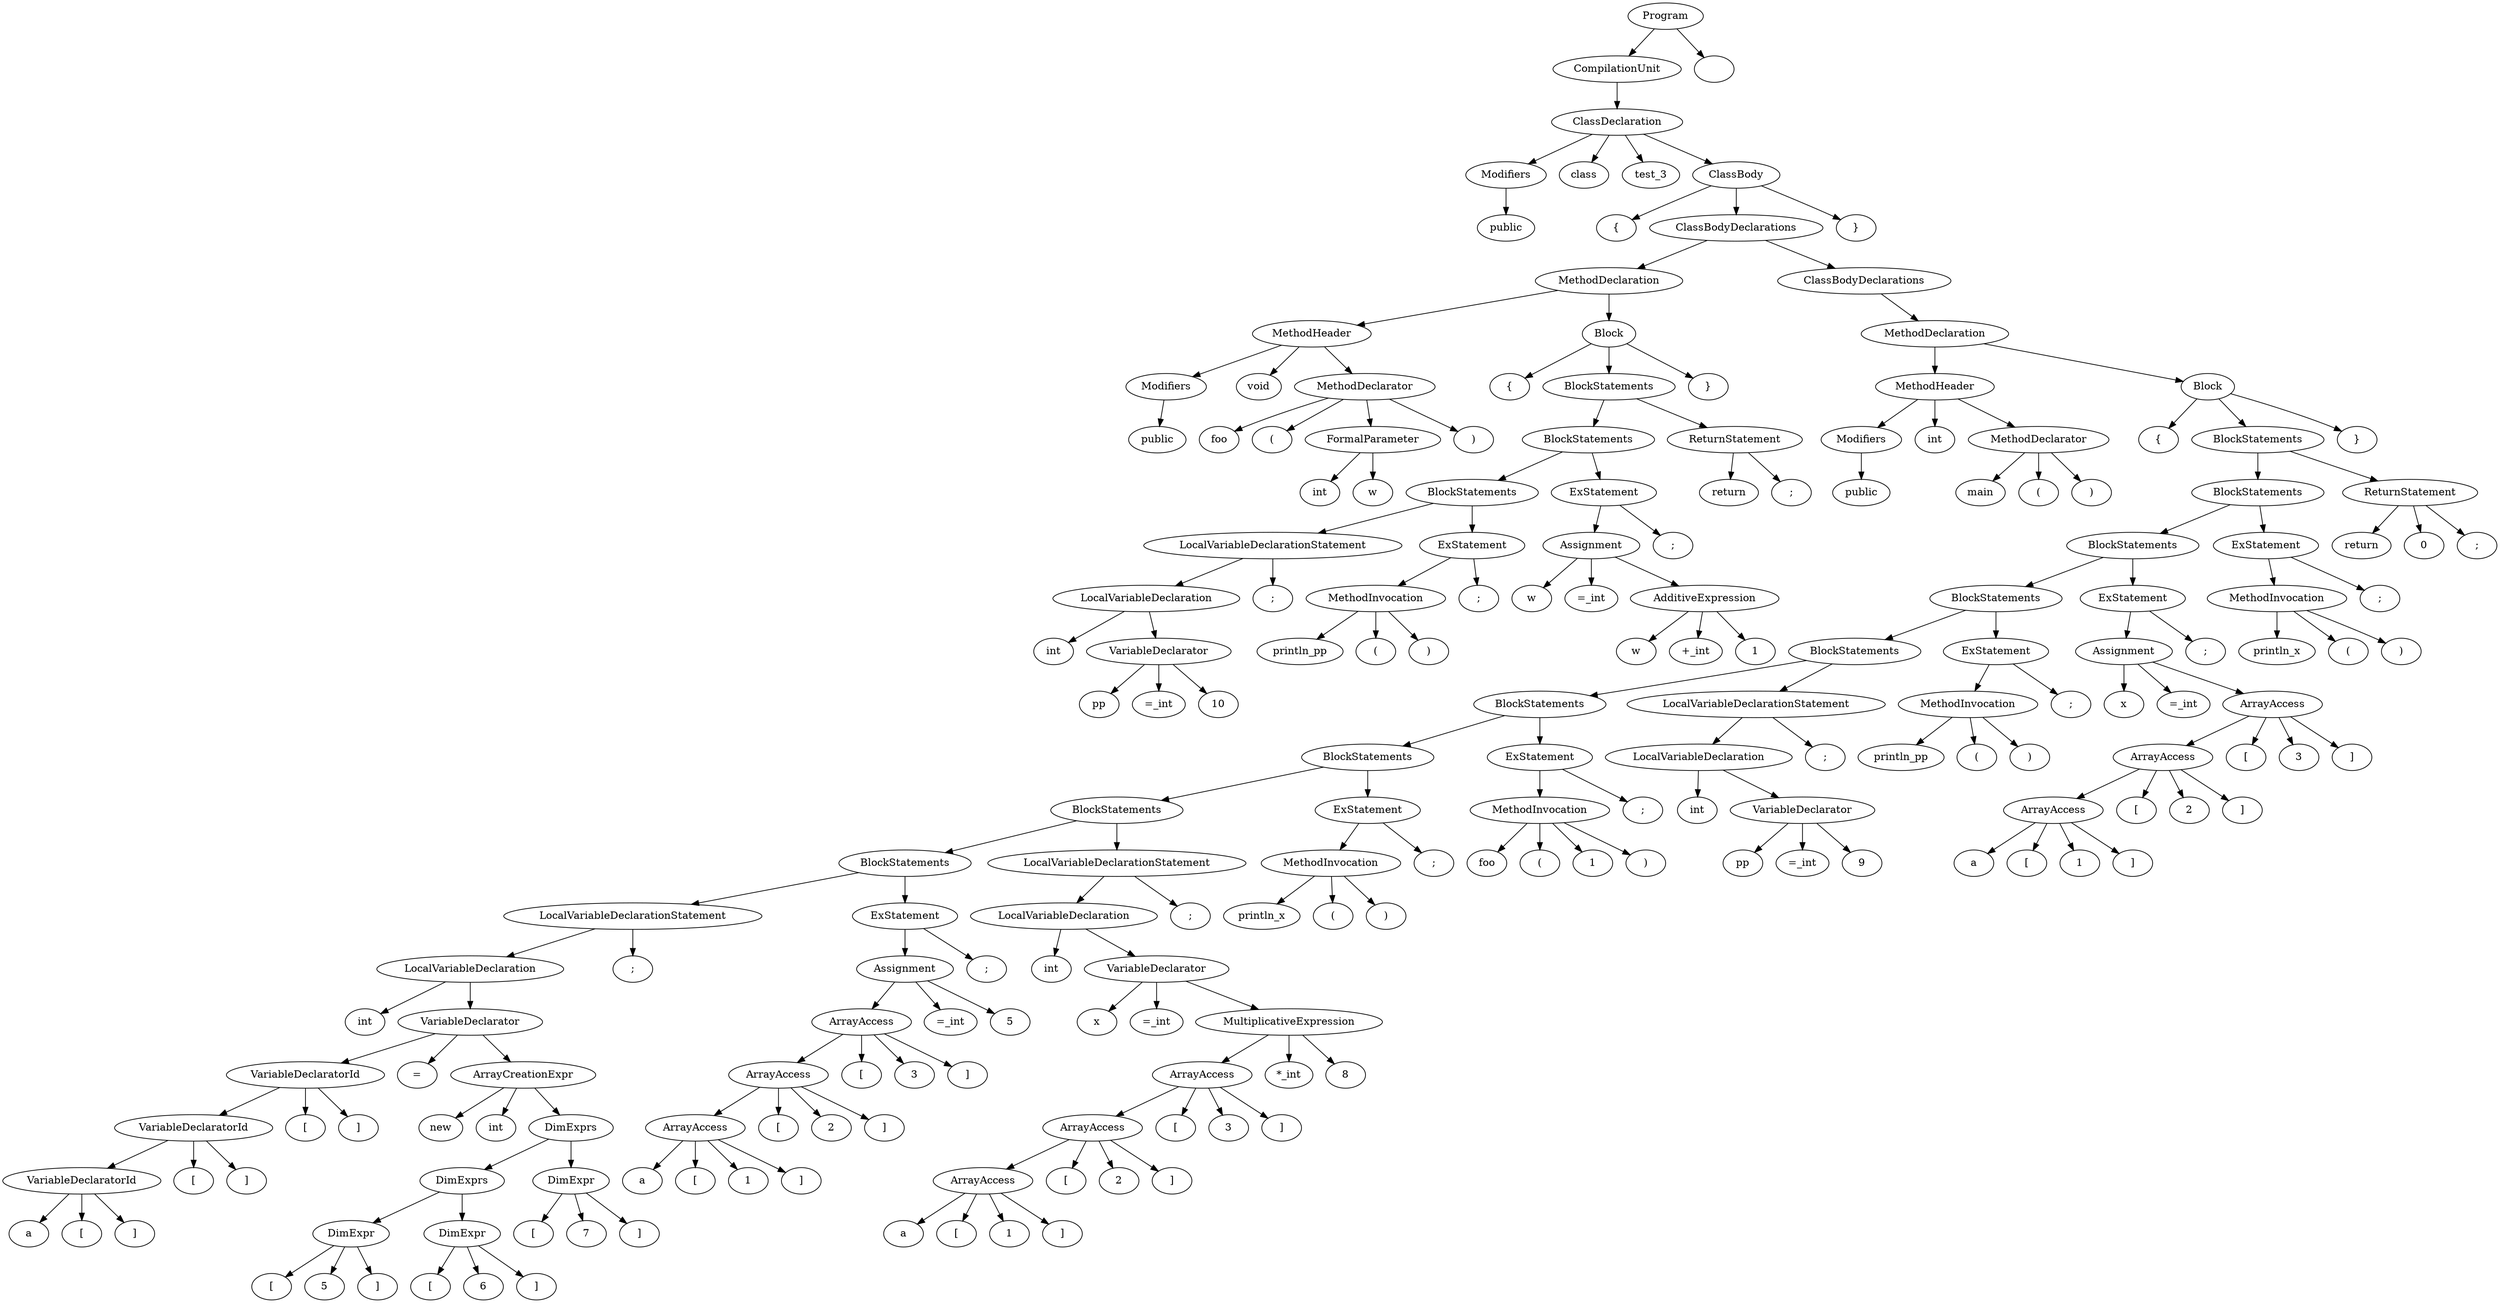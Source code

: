digraph G {
n1 [label="public"]
n2 [label="Modifiers"]
n2->n1;
n3 [label="class"]
n4 [label="test_3"]
n5 [label="{"]
n6 [label="public"]
n7 [label="Modifiers"]
n7->n6;
n8 [label="void"]
n9 [label="foo"]
n10 [label="("]
n11 [label="int"]
n12 [label="w"]
n13 [label="FormalParameter"]
n13->n12;
n13->n11;
n14 [label=")"]
n15 [label="MethodDeclarator"]
n15->n14;
n15->n13;
n15->n10;
n15->n9;
n16 [label="MethodHeader"]
n16->n15;
n16->n8;
n16->n7;
n17 [label="{"]
n18 [label="int"]
n19 [label="pp"]
n20 [label="=_int"]
n21 [label="10"]
n22 [label="VariableDeclarator"]
n22->n21;
n22->n20;
n22->n19;
n23 [label="LocalVariableDeclaration"]
n23->n22;
n23->n18;
n24 [label=";"]
n25 [label="LocalVariableDeclarationStatement"]
n25->n24;
n25->n23;
n26 [label="println_pp"]
n27 [label="("]
n28 [label=")"]
n29 [label="MethodInvocation"]
n29->n28;
n29->n27;
n29->n26;
n30 [label=";"]
n31 [label="ExStatement"]
n31->n30;
n31->n29;
n32 [label="BlockStatements"]
n32->n31;
n32->n25;
n33 [label="w"]
n34 [label="=_int"]
n35 [label="w"]
n36 [label="+_int"]
n37 [label="1"]
n38 [label="AdditiveExpression"]
n38->n37;
n38->n36;
n38->n35;
n39 [label="Assignment"]
n39->n38;
n39->n34;
n39->n33;
n40 [label=";"]
n41 [label="ExStatement"]
n41->n40;
n41->n39;
n42 [label="BlockStatements"]
n42->n41;
n42->n32;
n43 [label="return"]
n44 [label=";"]
n45 [label="ReturnStatement"]
n45->n44;
n45->n43;
n46 [label="BlockStatements"]
n46->n45;
n46->n42;
n47 [label="}"]
n48 [label="Block"]
n48->n47;
n48->n46;
n48->n17;
n49 [label="MethodDeclaration"]
n49->n48;
n49->n16;
n50 [label="public"]
n51 [label="Modifiers"]
n51->n50;
n52 [label="int"]
n53 [label="main"]
n54 [label="("]
n55 [label=")"]
n56 [label="MethodDeclarator"]
n56->n55;
n56->n54;
n56->n53;
n57 [label="MethodHeader"]
n57->n56;
n57->n52;
n57->n51;
n58 [label="{"]
n59 [label="int"]
n60 [label="a"]
n61 [label="["]
n62 [label="]"]
n63 [label="VariableDeclaratorId"]
n63->n62;
n63->n61;
n63->n60;
n64 [label="["]
n65 [label="]"]
n66 [label="VariableDeclaratorId"]
n66->n65;
n66->n64;
n66->n63;
n67 [label="["]
n68 [label="]"]
n69 [label="VariableDeclaratorId"]
n69->n68;
n69->n67;
n69->n66;
n70 [label="="]
n71 [label="new"]
n72 [label="int"]
n73 [label="["]
n74 [label="5"]
n75 [label="]"]
n76 [label="DimExpr"]
n76->n75;
n76->n74;
n76->n73;
n77 [label="["]
n78 [label="6"]
n79 [label="]"]
n80 [label="DimExpr"]
n80->n79;
n80->n78;
n80->n77;
n81 [label="DimExprs"]
n81->n80;
n81->n76;
n82 [label="["]
n83 [label="7"]
n84 [label="]"]
n85 [label="DimExpr"]
n85->n84;
n85->n83;
n85->n82;
n86 [label="DimExprs"]
n86->n85;
n86->n81;
n87 [label="ArrayCreationExpr"]
n87->n86;
n87->n72;
n87->n71;
n88 [label="VariableDeclarator"]
n88->n87;
n88->n70;
n88->n69;
n89 [label="LocalVariableDeclaration"]
n89->n88;
n89->n59;
n90 [label=";"]
n91 [label="LocalVariableDeclarationStatement"]
n91->n90;
n91->n89;
n92 [label="a"]
n93 [label="["]
n94 [label="1"]
n95 [label="]"]
n96 [label="ArrayAccess"]
n96->n95;
n96->n94;
n96->n93;
n96->n92;
n97 [label="["]
n98 [label="2"]
n99 [label="]"]
n100 [label="ArrayAccess"]
n100->n99;
n100->n98;
n100->n97;
n100->n96;
n101 [label="["]
n102 [label="3"]
n103 [label="]"]
n104 [label="ArrayAccess"]
n104->n103;
n104->n102;
n104->n101;
n104->n100;
n105 [label="=_int"]
n106 [label="5"]
n107 [label="Assignment"]
n107->n106;
n107->n105;
n107->n104;
n108 [label=";"]
n109 [label="ExStatement"]
n109->n108;
n109->n107;
n110 [label="BlockStatements"]
n110->n109;
n110->n91;
n111 [label="int"]
n112 [label="x"]
n113 [label="=_int"]
n114 [label="a"]
n115 [label="["]
n116 [label="1"]
n117 [label="]"]
n118 [label="ArrayAccess"]
n118->n117;
n118->n116;
n118->n115;
n118->n114;
n119 [label="["]
n120 [label="2"]
n121 [label="]"]
n122 [label="ArrayAccess"]
n122->n121;
n122->n120;
n122->n119;
n122->n118;
n123 [label="["]
n124 [label="3"]
n125 [label="]"]
n126 [label="ArrayAccess"]
n126->n125;
n126->n124;
n126->n123;
n126->n122;
n127 [label="*_int"]
n128 [label="8"]
n129 [label="MultiplicativeExpression"]
n129->n128;
n129->n127;
n129->n126;
n130 [label="VariableDeclarator"]
n130->n129;
n130->n113;
n130->n112;
n131 [label="LocalVariableDeclaration"]
n131->n130;
n131->n111;
n132 [label=";"]
n133 [label="LocalVariableDeclarationStatement"]
n133->n132;
n133->n131;
n134 [label="BlockStatements"]
n134->n133;
n134->n110;
n135 [label="println_x"]
n136 [label="("]
n137 [label=")"]
n138 [label="MethodInvocation"]
n138->n137;
n138->n136;
n138->n135;
n139 [label=";"]
n140 [label="ExStatement"]
n140->n139;
n140->n138;
n141 [label="BlockStatements"]
n141->n140;
n141->n134;
n142 [label="foo"]
n143 [label="("]
n144 [label="1"]
n145 [label=")"]
n146 [label="MethodInvocation"]
n146->n145;
n146->n144;
n146->n143;
n146->n142;
n147 [label=";"]
n148 [label="ExStatement"]
n148->n147;
n148->n146;
n149 [label="BlockStatements"]
n149->n148;
n149->n141;
n150 [label="int"]
n151 [label="pp"]
n152 [label="=_int"]
n153 [label="9"]
n154 [label="VariableDeclarator"]
n154->n153;
n154->n152;
n154->n151;
n155 [label="LocalVariableDeclaration"]
n155->n154;
n155->n150;
n156 [label=";"]
n157 [label="LocalVariableDeclarationStatement"]
n157->n156;
n157->n155;
n158 [label="BlockStatements"]
n158->n157;
n158->n149;
n159 [label="println_pp"]
n160 [label="("]
n161 [label=")"]
n162 [label="MethodInvocation"]
n162->n161;
n162->n160;
n162->n159;
n163 [label=";"]
n164 [label="ExStatement"]
n164->n163;
n164->n162;
n165 [label="BlockStatements"]
n165->n164;
n165->n158;
n166 [label="x"]
n167 [label="=_int"]
n168 [label="a"]
n169 [label="["]
n170 [label="1"]
n171 [label="]"]
n172 [label="ArrayAccess"]
n172->n171;
n172->n170;
n172->n169;
n172->n168;
n173 [label="["]
n174 [label="2"]
n175 [label="]"]
n176 [label="ArrayAccess"]
n176->n175;
n176->n174;
n176->n173;
n176->n172;
n177 [label="["]
n178 [label="3"]
n179 [label="]"]
n180 [label="ArrayAccess"]
n180->n179;
n180->n178;
n180->n177;
n180->n176;
n181 [label="Assignment"]
n181->n180;
n181->n167;
n181->n166;
n182 [label=";"]
n183 [label="ExStatement"]
n183->n182;
n183->n181;
n184 [label="BlockStatements"]
n184->n183;
n184->n165;
n185 [label="println_x"]
n186 [label="("]
n187 [label=")"]
n188 [label="MethodInvocation"]
n188->n187;
n188->n186;
n188->n185;
n189 [label=";"]
n190 [label="ExStatement"]
n190->n189;
n190->n188;
n191 [label="BlockStatements"]
n191->n190;
n191->n184;
n192 [label="return"]
n193 [label="0"]
n194 [label=";"]
n195 [label="ReturnStatement"]
n195->n194;
n195->n193;
n195->n192;
n196 [label="BlockStatements"]
n196->n195;
n196->n191;
n197 [label="}"]
n198 [label="Block"]
n198->n197;
n198->n196;
n198->n58;
n199 [label="MethodDeclaration"]
n199->n198;
n199->n57;
n200 [label="ClassBodyDeclarations"]
n200->n199;
n201 [label="ClassBodyDeclarations"]
n201->n200;
n201->n49;
n202 [label="}"]
n203 [label="ClassBody"]
n203->n202;
n203->n201;
n203->n5;
n204 [label="ClassDeclaration"]
n204->n203;
n204->n4;
n204->n3;
n204->n2;
n205 [label="CompilationUnit"]
n205->n204;
n206 [label="Program"]
n206->n207;
n206->n205;
n207 [label=""]
}
